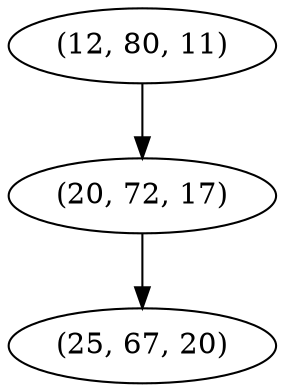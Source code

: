 digraph tree {
    "(12, 80, 11)";
    "(20, 72, 17)";
    "(25, 67, 20)";
    "(12, 80, 11)" -> "(20, 72, 17)";
    "(20, 72, 17)" -> "(25, 67, 20)";
}
